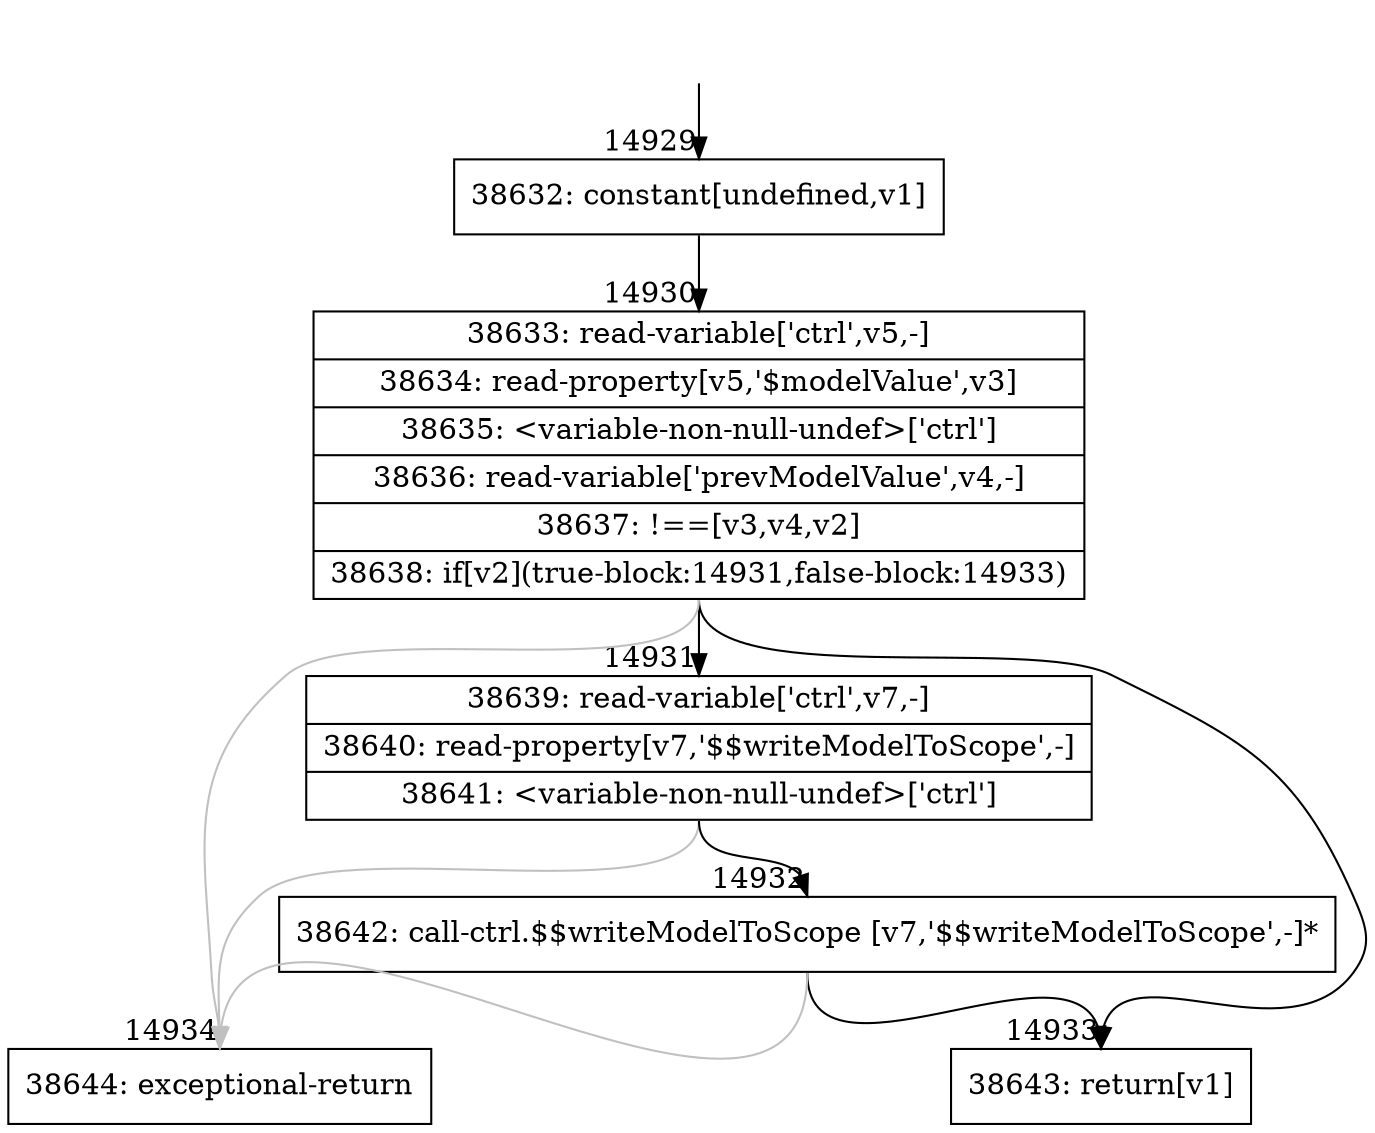digraph {
rankdir="TD"
BB_entry1202[shape=none,label=""];
BB_entry1202 -> BB14929 [tailport=s, headport=n, headlabel="    14929"]
BB14929 [shape=record label="{38632: constant[undefined,v1]}" ] 
BB14929 -> BB14930 [tailport=s, headport=n, headlabel="      14930"]
BB14930 [shape=record label="{38633: read-variable['ctrl',v5,-]|38634: read-property[v5,'$modelValue',v3]|38635: \<variable-non-null-undef\>['ctrl']|38636: read-variable['prevModelValue',v4,-]|38637: !==[v3,v4,v2]|38638: if[v2](true-block:14931,false-block:14933)}" ] 
BB14930 -> BB14931 [tailport=s, headport=n, headlabel="      14931"]
BB14930 -> BB14933 [tailport=s, headport=n, headlabel="      14933"]
BB14930 -> BB14934 [tailport=s, headport=n, color=gray, headlabel="      14934"]
BB14931 [shape=record label="{38639: read-variable['ctrl',v7,-]|38640: read-property[v7,'$$writeModelToScope',-]|38641: \<variable-non-null-undef\>['ctrl']}" ] 
BB14931 -> BB14932 [tailport=s, headport=n, headlabel="      14932"]
BB14931 -> BB14934 [tailport=s, headport=n, color=gray]
BB14932 [shape=record label="{38642: call-ctrl.$$writeModelToScope [v7,'$$writeModelToScope',-]*}" ] 
BB14932 -> BB14933 [tailport=s, headport=n]
BB14932 -> BB14934 [tailport=s, headport=n, color=gray]
BB14933 [shape=record label="{38643: return[v1]}" ] 
BB14934 [shape=record label="{38644: exceptional-return}" ] 
//#$~ 25043
}
